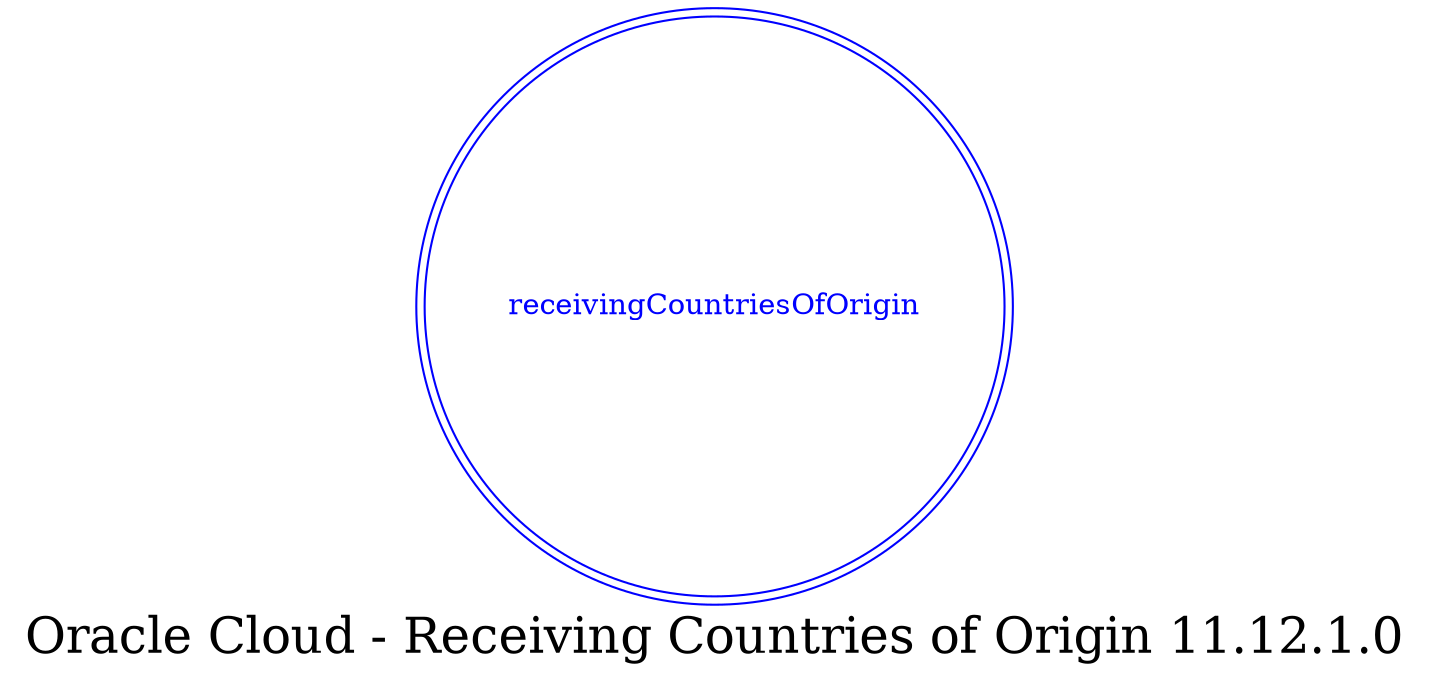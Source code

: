 digraph LexiconGraph {
graph[label="Oracle Cloud - Receiving Countries of Origin 11.12.1.0", fontsize=24]
splines=true
"receivingCountriesOfOrigin" [color=blue, fontcolor=blue, shape=doublecircle]
}

